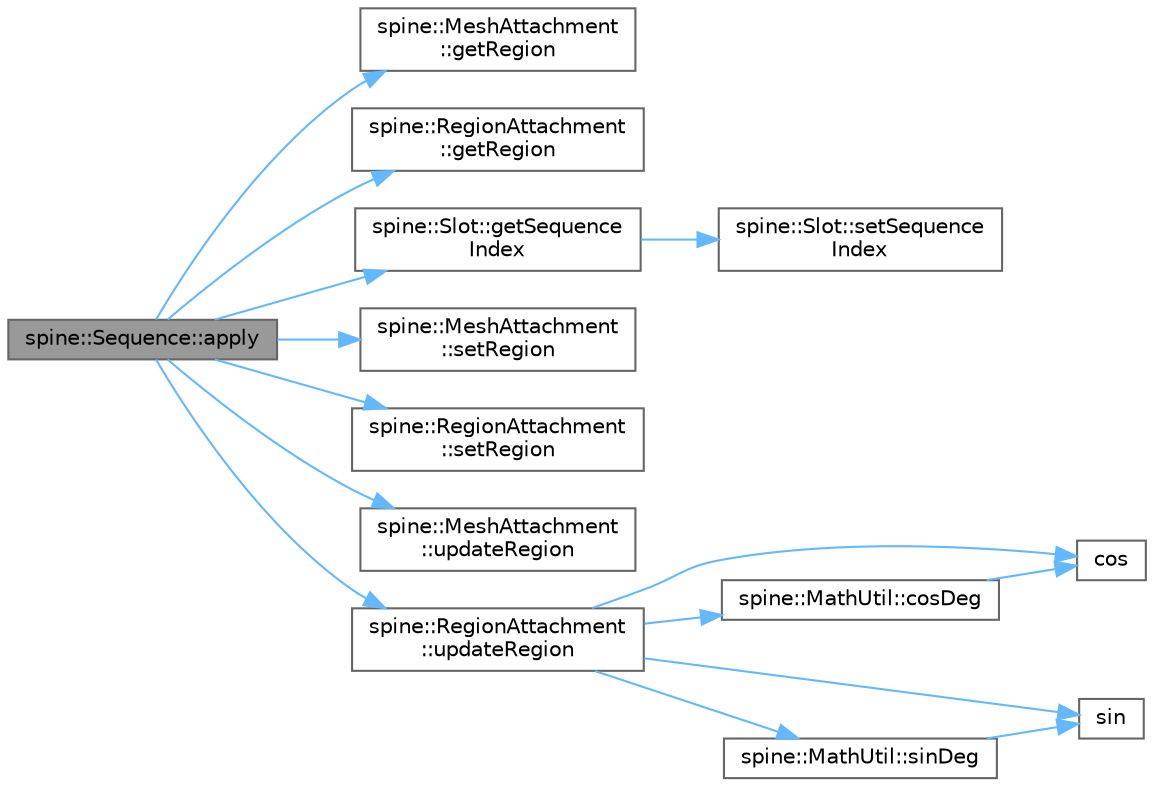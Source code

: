 digraph "spine::Sequence::apply"
{
 // LATEX_PDF_SIZE
  bgcolor="transparent";
  edge [fontname=Helvetica,fontsize=10,labelfontname=Helvetica,labelfontsize=10];
  node [fontname=Helvetica,fontsize=10,shape=box,height=0.2,width=0.4];
  rankdir="LR";
  Node1 [id="Node000001",label="spine::Sequence::apply",height=0.2,width=0.4,color="gray40", fillcolor="grey60", style="filled", fontcolor="black",tooltip=" "];
  Node1 -> Node2 [id="edge1_Node000001_Node000002",color="steelblue1",style="solid",tooltip=" "];
  Node2 [id="Node000002",label="spine::MeshAttachment\l::getRegion",height=0.2,width=0.4,color="grey40", fillcolor="white", style="filled",URL="$classspine_1_1_mesh_attachment.html#a8197ef03ada782693e628ef0a7064fc4",tooltip=" "];
  Node1 -> Node3 [id="edge2_Node000001_Node000003",color="steelblue1",style="solid",tooltip=" "];
  Node3 [id="Node000003",label="spine::RegionAttachment\l::getRegion",height=0.2,width=0.4,color="grey40", fillcolor="white", style="filled",URL="$classspine_1_1_region_attachment.html#adf3addb5aec6daa0d88e3bb9ed3c5305",tooltip=" "];
  Node1 -> Node4 [id="edge3_Node000001_Node000004",color="steelblue1",style="solid",tooltip=" "];
  Node4 [id="Node000004",label="spine::Slot::getSequence\lIndex",height=0.2,width=0.4,color="grey40", fillcolor="white", style="filled",URL="$classspine_1_1_slot.html#aa33b8e3e2f1b77b7263fdc77bd003f84",tooltip=" "];
  Node4 -> Node5 [id="edge4_Node000004_Node000005",color="steelblue1",style="solid",tooltip=" "];
  Node5 [id="Node000005",label="spine::Slot::setSequence\lIndex",height=0.2,width=0.4,color="grey40", fillcolor="white", style="filled",URL="$classspine_1_1_slot.html#aa6a43230f9459fa381f89e696d9ed8fa",tooltip=" "];
  Node1 -> Node6 [id="edge5_Node000001_Node000006",color="steelblue1",style="solid",tooltip=" "];
  Node6 [id="Node000006",label="spine::MeshAttachment\l::setRegion",height=0.2,width=0.4,color="grey40", fillcolor="white", style="filled",URL="$classspine_1_1_mesh_attachment.html#a18a9a10f7859820714eb6f0ee3366ff7",tooltip=" "];
  Node1 -> Node7 [id="edge6_Node000001_Node000007",color="steelblue1",style="solid",tooltip=" "];
  Node7 [id="Node000007",label="spine::RegionAttachment\l::setRegion",height=0.2,width=0.4,color="grey40", fillcolor="white", style="filled",URL="$classspine_1_1_region_attachment.html#a2650366d3e622b15e202880cb0cefb3d",tooltip=" "];
  Node1 -> Node8 [id="edge7_Node000001_Node000008",color="steelblue1",style="solid",tooltip=" "];
  Node8 [id="Node000008",label="spine::MeshAttachment\l::updateRegion",height=0.2,width=0.4,color="grey40", fillcolor="white", style="filled",URL="$classspine_1_1_mesh_attachment.html#a3d053a9ee851dfcc8b74d75823ab1544",tooltip=" "];
  Node1 -> Node9 [id="edge8_Node000001_Node000009",color="steelblue1",style="solid",tooltip=" "];
  Node9 [id="Node000009",label="spine::RegionAttachment\l::updateRegion",height=0.2,width=0.4,color="grey40", fillcolor="white", style="filled",URL="$classspine_1_1_region_attachment.html#ad5222852891c32f80754008f06685c68",tooltip=" "];
  Node9 -> Node10 [id="edge9_Node000009_Node000010",color="steelblue1",style="solid",tooltip=" "];
  Node10 [id="Node000010",label="cos",height=0.2,width=0.4,color="grey40", fillcolor="white", style="filled",URL="$_array_cwise_unary_ops_8h.html#a92b03396990b0e9eea0731aa406e31a4",tooltip=" "];
  Node9 -> Node11 [id="edge10_Node000009_Node000011",color="steelblue1",style="solid",tooltip=" "];
  Node11 [id="Node000011",label="spine::MathUtil::cosDeg",height=0.2,width=0.4,color="grey40", fillcolor="white", style="filled",URL="$classspine_1_1_math_util.html#a850ec73cda78c2c979815e6f29003856",tooltip="Returns the cosine in radians from a lookup table."];
  Node11 -> Node10 [id="edge11_Node000011_Node000010",color="steelblue1",style="solid",tooltip=" "];
  Node9 -> Node12 [id="edge12_Node000009_Node000012",color="steelblue1",style="solid",tooltip=" "];
  Node12 [id="Node000012",label="sin",height=0.2,width=0.4,color="grey40", fillcolor="white", style="filled",URL="$_array_cwise_unary_ops_8h.html#a9cfb0ea58bd813510a9e2db18a5e49f0",tooltip=" "];
  Node9 -> Node13 [id="edge13_Node000009_Node000013",color="steelblue1",style="solid",tooltip=" "];
  Node13 [id="Node000013",label="spine::MathUtil::sinDeg",height=0.2,width=0.4,color="grey40", fillcolor="white", style="filled",URL="$classspine_1_1_math_util.html#acc11de025af6022b22c96e87b3e78579",tooltip="Returns the sine in radians from a lookup table."];
  Node13 -> Node12 [id="edge14_Node000013_Node000012",color="steelblue1",style="solid",tooltip=" "];
}

